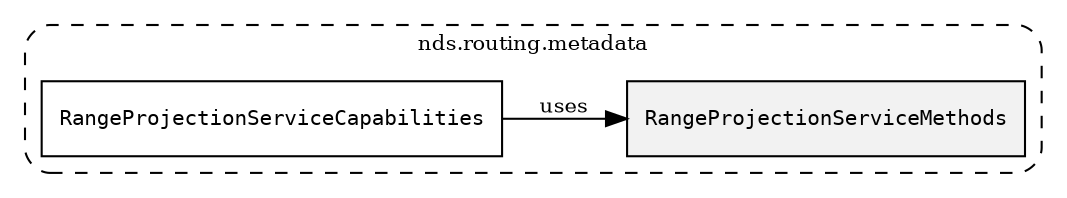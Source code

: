 /**
 * This dot file creates symbol collaboration diagram for RangeProjectionServiceMethods.
 */
digraph ZSERIO
{
    node [shape=box, fontsize=10];
    rankdir="LR";
    fontsize=10;
    tooltip="RangeProjectionServiceMethods collaboration diagram";

    subgraph "cluster_nds.routing.metadata"
    {
        style="dashed, rounded";
        label="nds.routing.metadata";
        tooltip="Package nds.routing.metadata";
        href="../../../content/packages/nds.routing.metadata.html#Package-nds-routing-metadata";
        target="_parent";

        "RangeProjectionServiceMethods" [style="filled", fillcolor="#0000000D", target="_parent", label=<<font face="monospace"><table align="center" border="0" cellspacing="0" cellpadding="0"><tr><td href="../../../content/packages/nds.routing.metadata.html#Bitmask-RangeProjectionServiceMethods" title="Bitmask defined in nds.routing.metadata">RangeProjectionServiceMethods</td></tr></table></font>>];
        "RangeProjectionServiceCapabilities" [target="_parent", label=<<font face="monospace"><table align="center" border="0" cellspacing="0" cellpadding="0"><tr><td href="../../../content/packages/nds.routing.metadata.html#Structure-RangeProjectionServiceCapabilities" title="Structure defined in nds.routing.metadata">RangeProjectionServiceCapabilities</td></tr></table></font>>];
    }

    "RangeProjectionServiceCapabilities" -> "RangeProjectionServiceMethods" [label="uses", fontsize=10];
}
